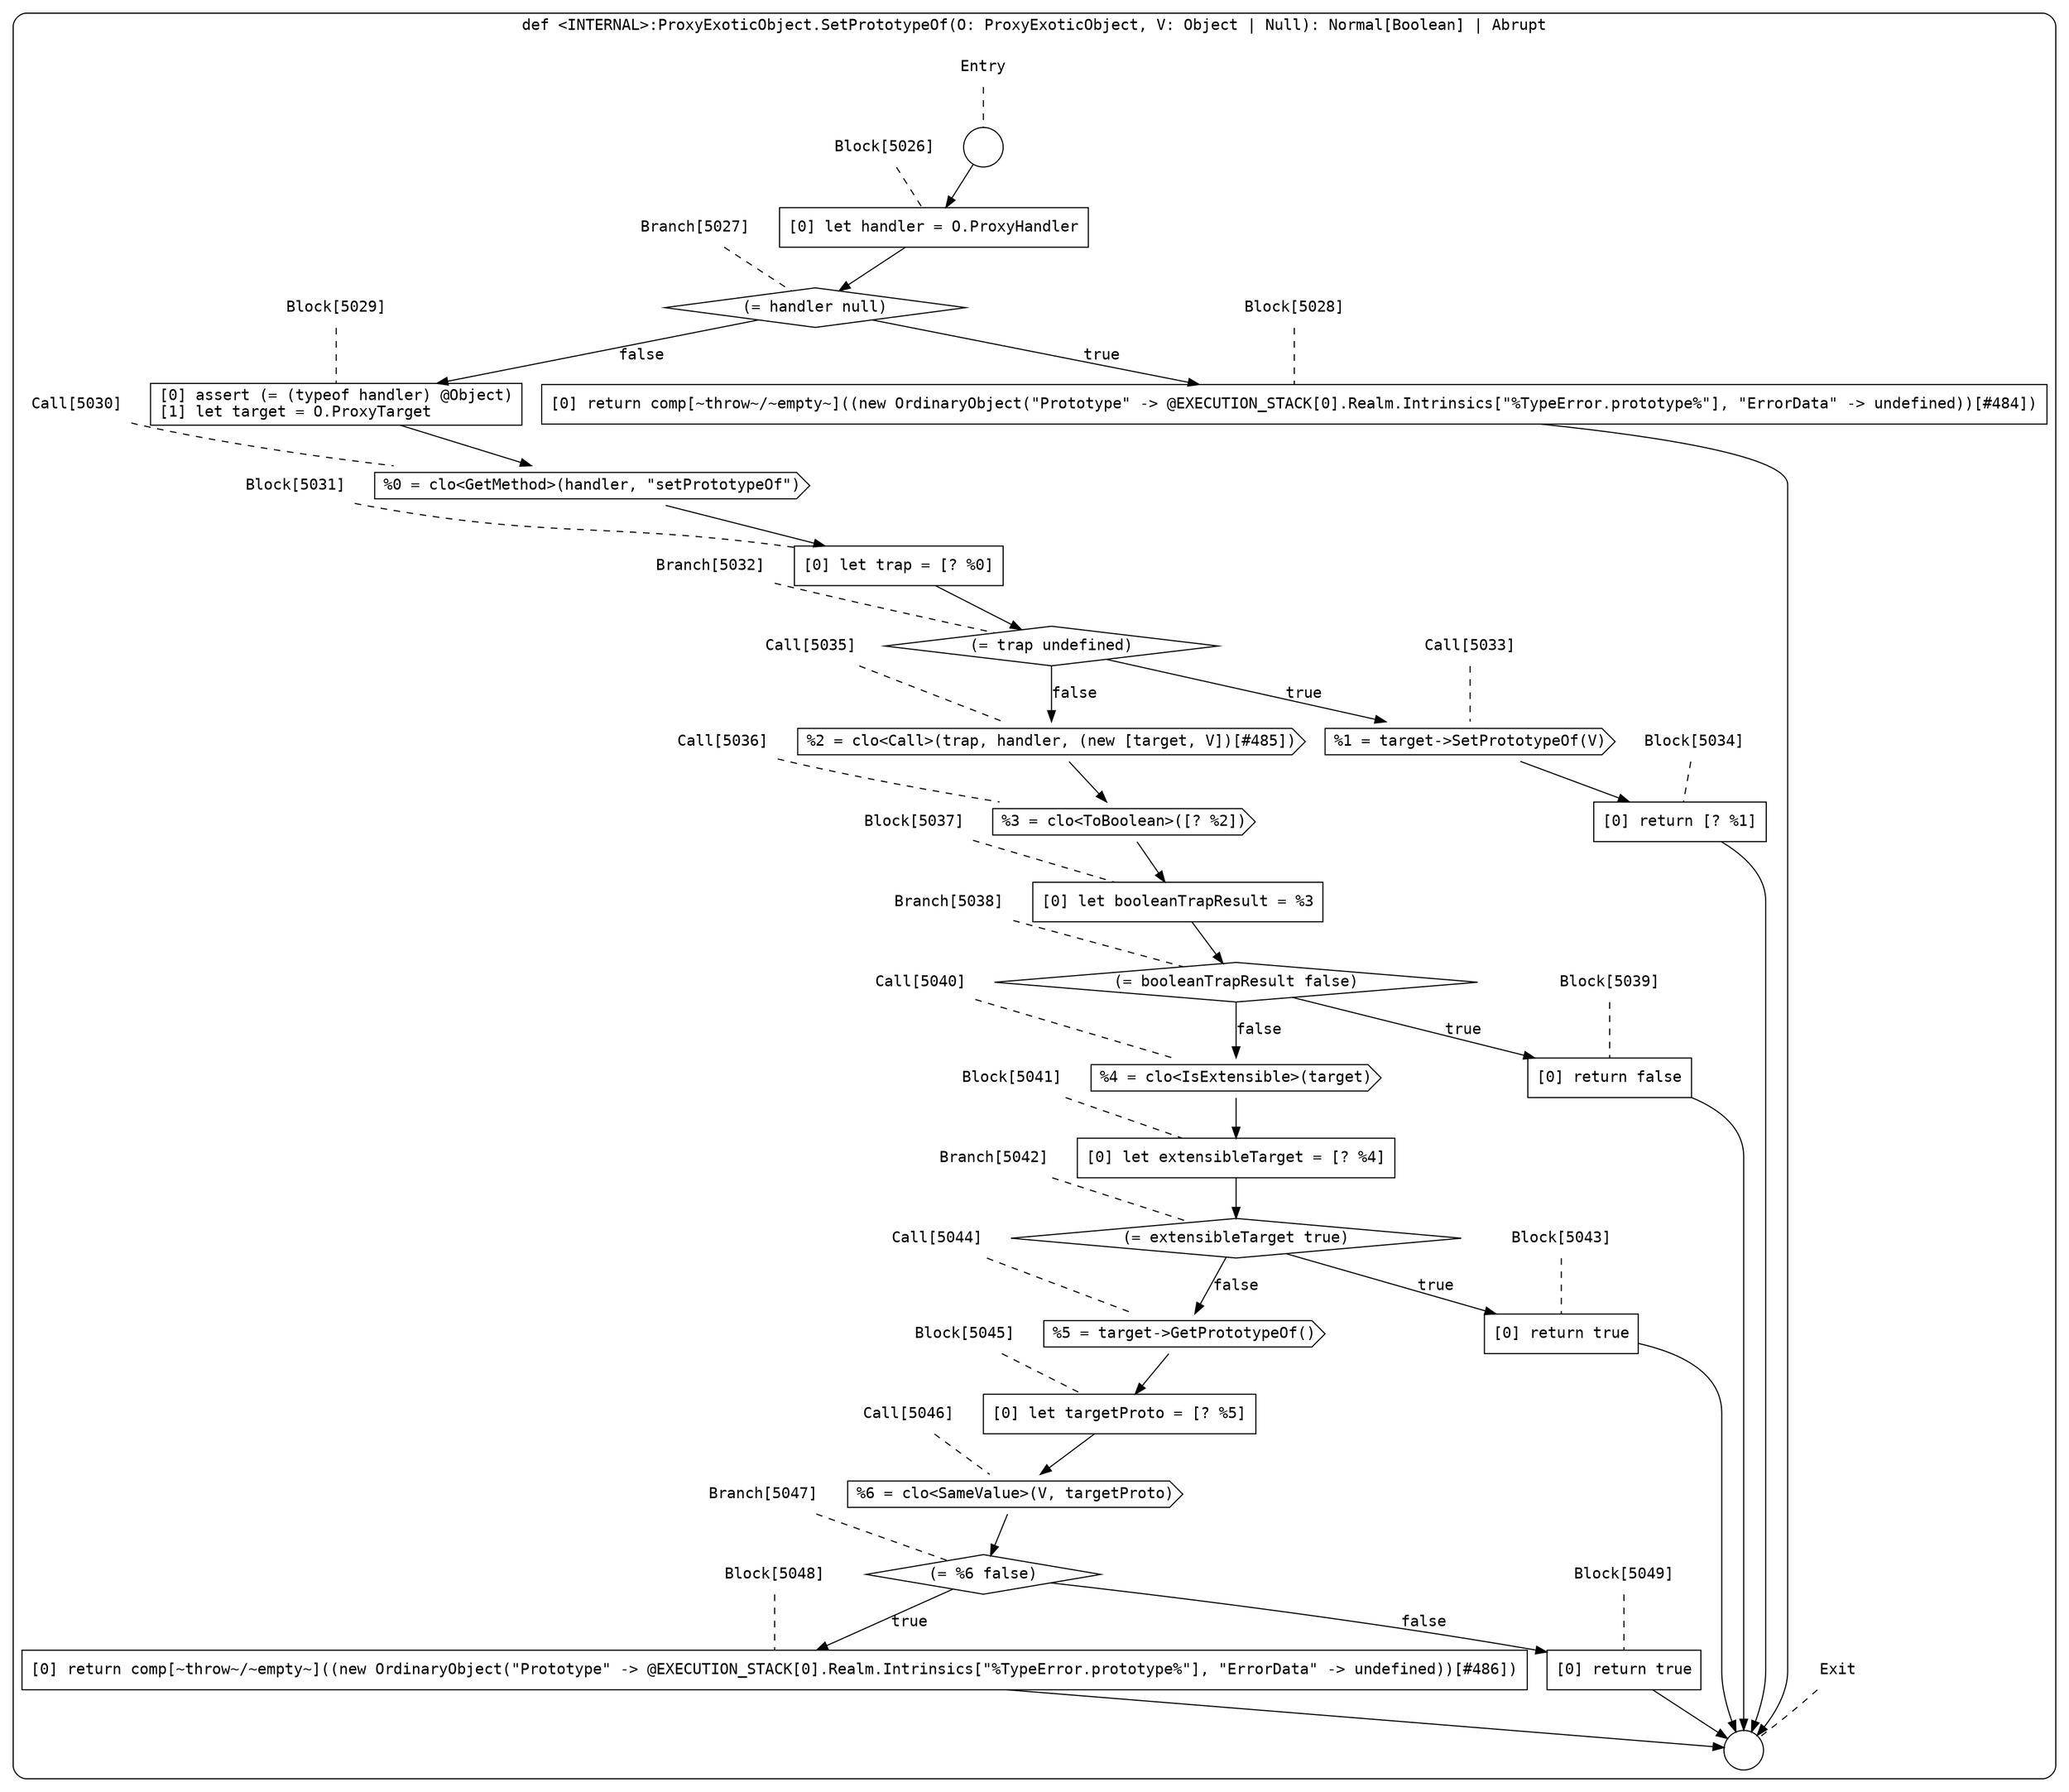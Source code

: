 digraph {
  graph [fontname = "Consolas"]
  node [fontname = "Consolas"]
  edge [fontname = "Consolas"]
  subgraph cluster1151 {
    label = "def <INTERNAL>:ProxyExoticObject.SetPrototypeOf(O: ProxyExoticObject, V: Object | Null): Normal[Boolean] | Abrupt"
    style = rounded
    cluster1151_entry_name [shape=none, label=<<font color="black">Entry</font>>]
    cluster1151_entry_name -> cluster1151_entry [arrowhead=none, color="black", style=dashed]
    cluster1151_entry [shape=circle label=" " color="black" fillcolor="white" style=filled]
    cluster1151_entry -> node5026 [color="black"]
    cluster1151_exit_name [shape=none, label=<<font color="black">Exit</font>>]
    cluster1151_exit_name -> cluster1151_exit [arrowhead=none, color="black", style=dashed]
    cluster1151_exit [shape=circle label=" " color="black" fillcolor="white" style=filled]
    node5026_name [shape=none, label=<<font color="black">Block[5026]</font>>]
    node5026_name -> node5026 [arrowhead=none, color="black", style=dashed]
    node5026 [shape=box, label=<<font color="black">[0] let handler = O.ProxyHandler<BR ALIGN="LEFT"/></font>> color="black" fillcolor="white", style=filled]
    node5026 -> node5027 [color="black"]
    node5027_name [shape=none, label=<<font color="black">Branch[5027]</font>>]
    node5027_name -> node5027 [arrowhead=none, color="black", style=dashed]
    node5027 [shape=diamond, label=<<font color="black">(= handler null)</font>> color="black" fillcolor="white", style=filled]
    node5027 -> node5028 [label=<<font color="black">true</font>> color="black"]
    node5027 -> node5029 [label=<<font color="black">false</font>> color="black"]
    node5028_name [shape=none, label=<<font color="black">Block[5028]</font>>]
    node5028_name -> node5028 [arrowhead=none, color="black", style=dashed]
    node5028 [shape=box, label=<<font color="black">[0] return comp[~throw~/~empty~]((new OrdinaryObject(&quot;Prototype&quot; -&gt; @EXECUTION_STACK[0].Realm.Intrinsics[&quot;%TypeError.prototype%&quot;], &quot;ErrorData&quot; -&gt; undefined))[#484])<BR ALIGN="LEFT"/></font>> color="black" fillcolor="white", style=filled]
    node5028 -> cluster1151_exit [color="black"]
    node5029_name [shape=none, label=<<font color="black">Block[5029]</font>>]
    node5029_name -> node5029 [arrowhead=none, color="black", style=dashed]
    node5029 [shape=box, label=<<font color="black">[0] assert (= (typeof handler) @Object)<BR ALIGN="LEFT"/>[1] let target = O.ProxyTarget<BR ALIGN="LEFT"/></font>> color="black" fillcolor="white", style=filled]
    node5029 -> node5030 [color="black"]
    node5030_name [shape=none, label=<<font color="black">Call[5030]</font>>]
    node5030_name -> node5030 [arrowhead=none, color="black", style=dashed]
    node5030 [shape=cds, label=<<font color="black">%0 = clo&lt;GetMethod&gt;(handler, &quot;setPrototypeOf&quot;)</font>> color="black" fillcolor="white", style=filled]
    node5030 -> node5031 [color="black"]
    node5031_name [shape=none, label=<<font color="black">Block[5031]</font>>]
    node5031_name -> node5031 [arrowhead=none, color="black", style=dashed]
    node5031 [shape=box, label=<<font color="black">[0] let trap = [? %0]<BR ALIGN="LEFT"/></font>> color="black" fillcolor="white", style=filled]
    node5031 -> node5032 [color="black"]
    node5032_name [shape=none, label=<<font color="black">Branch[5032]</font>>]
    node5032_name -> node5032 [arrowhead=none, color="black", style=dashed]
    node5032 [shape=diamond, label=<<font color="black">(= trap undefined)</font>> color="black" fillcolor="white", style=filled]
    node5032 -> node5033 [label=<<font color="black">true</font>> color="black"]
    node5032 -> node5035 [label=<<font color="black">false</font>> color="black"]
    node5033_name [shape=none, label=<<font color="black">Call[5033]</font>>]
    node5033_name -> node5033 [arrowhead=none, color="black", style=dashed]
    node5033 [shape=cds, label=<<font color="black">%1 = target-&gt;SetPrototypeOf(V)</font>> color="black" fillcolor="white", style=filled]
    node5033 -> node5034 [color="black"]
    node5035_name [shape=none, label=<<font color="black">Call[5035]</font>>]
    node5035_name -> node5035 [arrowhead=none, color="black", style=dashed]
    node5035 [shape=cds, label=<<font color="black">%2 = clo&lt;Call&gt;(trap, handler, (new [target, V])[#485])</font>> color="black" fillcolor="white", style=filled]
    node5035 -> node5036 [color="black"]
    node5034_name [shape=none, label=<<font color="black">Block[5034]</font>>]
    node5034_name -> node5034 [arrowhead=none, color="black", style=dashed]
    node5034 [shape=box, label=<<font color="black">[0] return [? %1]<BR ALIGN="LEFT"/></font>> color="black" fillcolor="white", style=filled]
    node5034 -> cluster1151_exit [color="black"]
    node5036_name [shape=none, label=<<font color="black">Call[5036]</font>>]
    node5036_name -> node5036 [arrowhead=none, color="black", style=dashed]
    node5036 [shape=cds, label=<<font color="black">%3 = clo&lt;ToBoolean&gt;([? %2])</font>> color="black" fillcolor="white", style=filled]
    node5036 -> node5037 [color="black"]
    node5037_name [shape=none, label=<<font color="black">Block[5037]</font>>]
    node5037_name -> node5037 [arrowhead=none, color="black", style=dashed]
    node5037 [shape=box, label=<<font color="black">[0] let booleanTrapResult = %3<BR ALIGN="LEFT"/></font>> color="black" fillcolor="white", style=filled]
    node5037 -> node5038 [color="black"]
    node5038_name [shape=none, label=<<font color="black">Branch[5038]</font>>]
    node5038_name -> node5038 [arrowhead=none, color="black", style=dashed]
    node5038 [shape=diamond, label=<<font color="black">(= booleanTrapResult false)</font>> color="black" fillcolor="white", style=filled]
    node5038 -> node5039 [label=<<font color="black">true</font>> color="black"]
    node5038 -> node5040 [label=<<font color="black">false</font>> color="black"]
    node5039_name [shape=none, label=<<font color="black">Block[5039]</font>>]
    node5039_name -> node5039 [arrowhead=none, color="black", style=dashed]
    node5039 [shape=box, label=<<font color="black">[0] return false<BR ALIGN="LEFT"/></font>> color="black" fillcolor="white", style=filled]
    node5039 -> cluster1151_exit [color="black"]
    node5040_name [shape=none, label=<<font color="black">Call[5040]</font>>]
    node5040_name -> node5040 [arrowhead=none, color="black", style=dashed]
    node5040 [shape=cds, label=<<font color="black">%4 = clo&lt;IsExtensible&gt;(target)</font>> color="black" fillcolor="white", style=filled]
    node5040 -> node5041 [color="black"]
    node5041_name [shape=none, label=<<font color="black">Block[5041]</font>>]
    node5041_name -> node5041 [arrowhead=none, color="black", style=dashed]
    node5041 [shape=box, label=<<font color="black">[0] let extensibleTarget = [? %4]<BR ALIGN="LEFT"/></font>> color="black" fillcolor="white", style=filled]
    node5041 -> node5042 [color="black"]
    node5042_name [shape=none, label=<<font color="black">Branch[5042]</font>>]
    node5042_name -> node5042 [arrowhead=none, color="black", style=dashed]
    node5042 [shape=diamond, label=<<font color="black">(= extensibleTarget true)</font>> color="black" fillcolor="white", style=filled]
    node5042 -> node5043 [label=<<font color="black">true</font>> color="black"]
    node5042 -> node5044 [label=<<font color="black">false</font>> color="black"]
    node5043_name [shape=none, label=<<font color="black">Block[5043]</font>>]
    node5043_name -> node5043 [arrowhead=none, color="black", style=dashed]
    node5043 [shape=box, label=<<font color="black">[0] return true<BR ALIGN="LEFT"/></font>> color="black" fillcolor="white", style=filled]
    node5043 -> cluster1151_exit [color="black"]
    node5044_name [shape=none, label=<<font color="black">Call[5044]</font>>]
    node5044_name -> node5044 [arrowhead=none, color="black", style=dashed]
    node5044 [shape=cds, label=<<font color="black">%5 = target-&gt;GetPrototypeOf()</font>> color="black" fillcolor="white", style=filled]
    node5044 -> node5045 [color="black"]
    node5045_name [shape=none, label=<<font color="black">Block[5045]</font>>]
    node5045_name -> node5045 [arrowhead=none, color="black", style=dashed]
    node5045 [shape=box, label=<<font color="black">[0] let targetProto = [? %5]<BR ALIGN="LEFT"/></font>> color="black" fillcolor="white", style=filled]
    node5045 -> node5046 [color="black"]
    node5046_name [shape=none, label=<<font color="black">Call[5046]</font>>]
    node5046_name -> node5046 [arrowhead=none, color="black", style=dashed]
    node5046 [shape=cds, label=<<font color="black">%6 = clo&lt;SameValue&gt;(V, targetProto)</font>> color="black" fillcolor="white", style=filled]
    node5046 -> node5047 [color="black"]
    node5047_name [shape=none, label=<<font color="black">Branch[5047]</font>>]
    node5047_name -> node5047 [arrowhead=none, color="black", style=dashed]
    node5047 [shape=diamond, label=<<font color="black">(= %6 false)</font>> color="black" fillcolor="white", style=filled]
    node5047 -> node5048 [label=<<font color="black">true</font>> color="black"]
    node5047 -> node5049 [label=<<font color="black">false</font>> color="black"]
    node5048_name [shape=none, label=<<font color="black">Block[5048]</font>>]
    node5048_name -> node5048 [arrowhead=none, color="black", style=dashed]
    node5048 [shape=box, label=<<font color="black">[0] return comp[~throw~/~empty~]((new OrdinaryObject(&quot;Prototype&quot; -&gt; @EXECUTION_STACK[0].Realm.Intrinsics[&quot;%TypeError.prototype%&quot;], &quot;ErrorData&quot; -&gt; undefined))[#486])<BR ALIGN="LEFT"/></font>> color="black" fillcolor="white", style=filled]
    node5048 -> cluster1151_exit [color="black"]
    node5049_name [shape=none, label=<<font color="black">Block[5049]</font>>]
    node5049_name -> node5049 [arrowhead=none, color="black", style=dashed]
    node5049 [shape=box, label=<<font color="black">[0] return true<BR ALIGN="LEFT"/></font>> color="black" fillcolor="white", style=filled]
    node5049 -> cluster1151_exit [color="black"]
  }
}